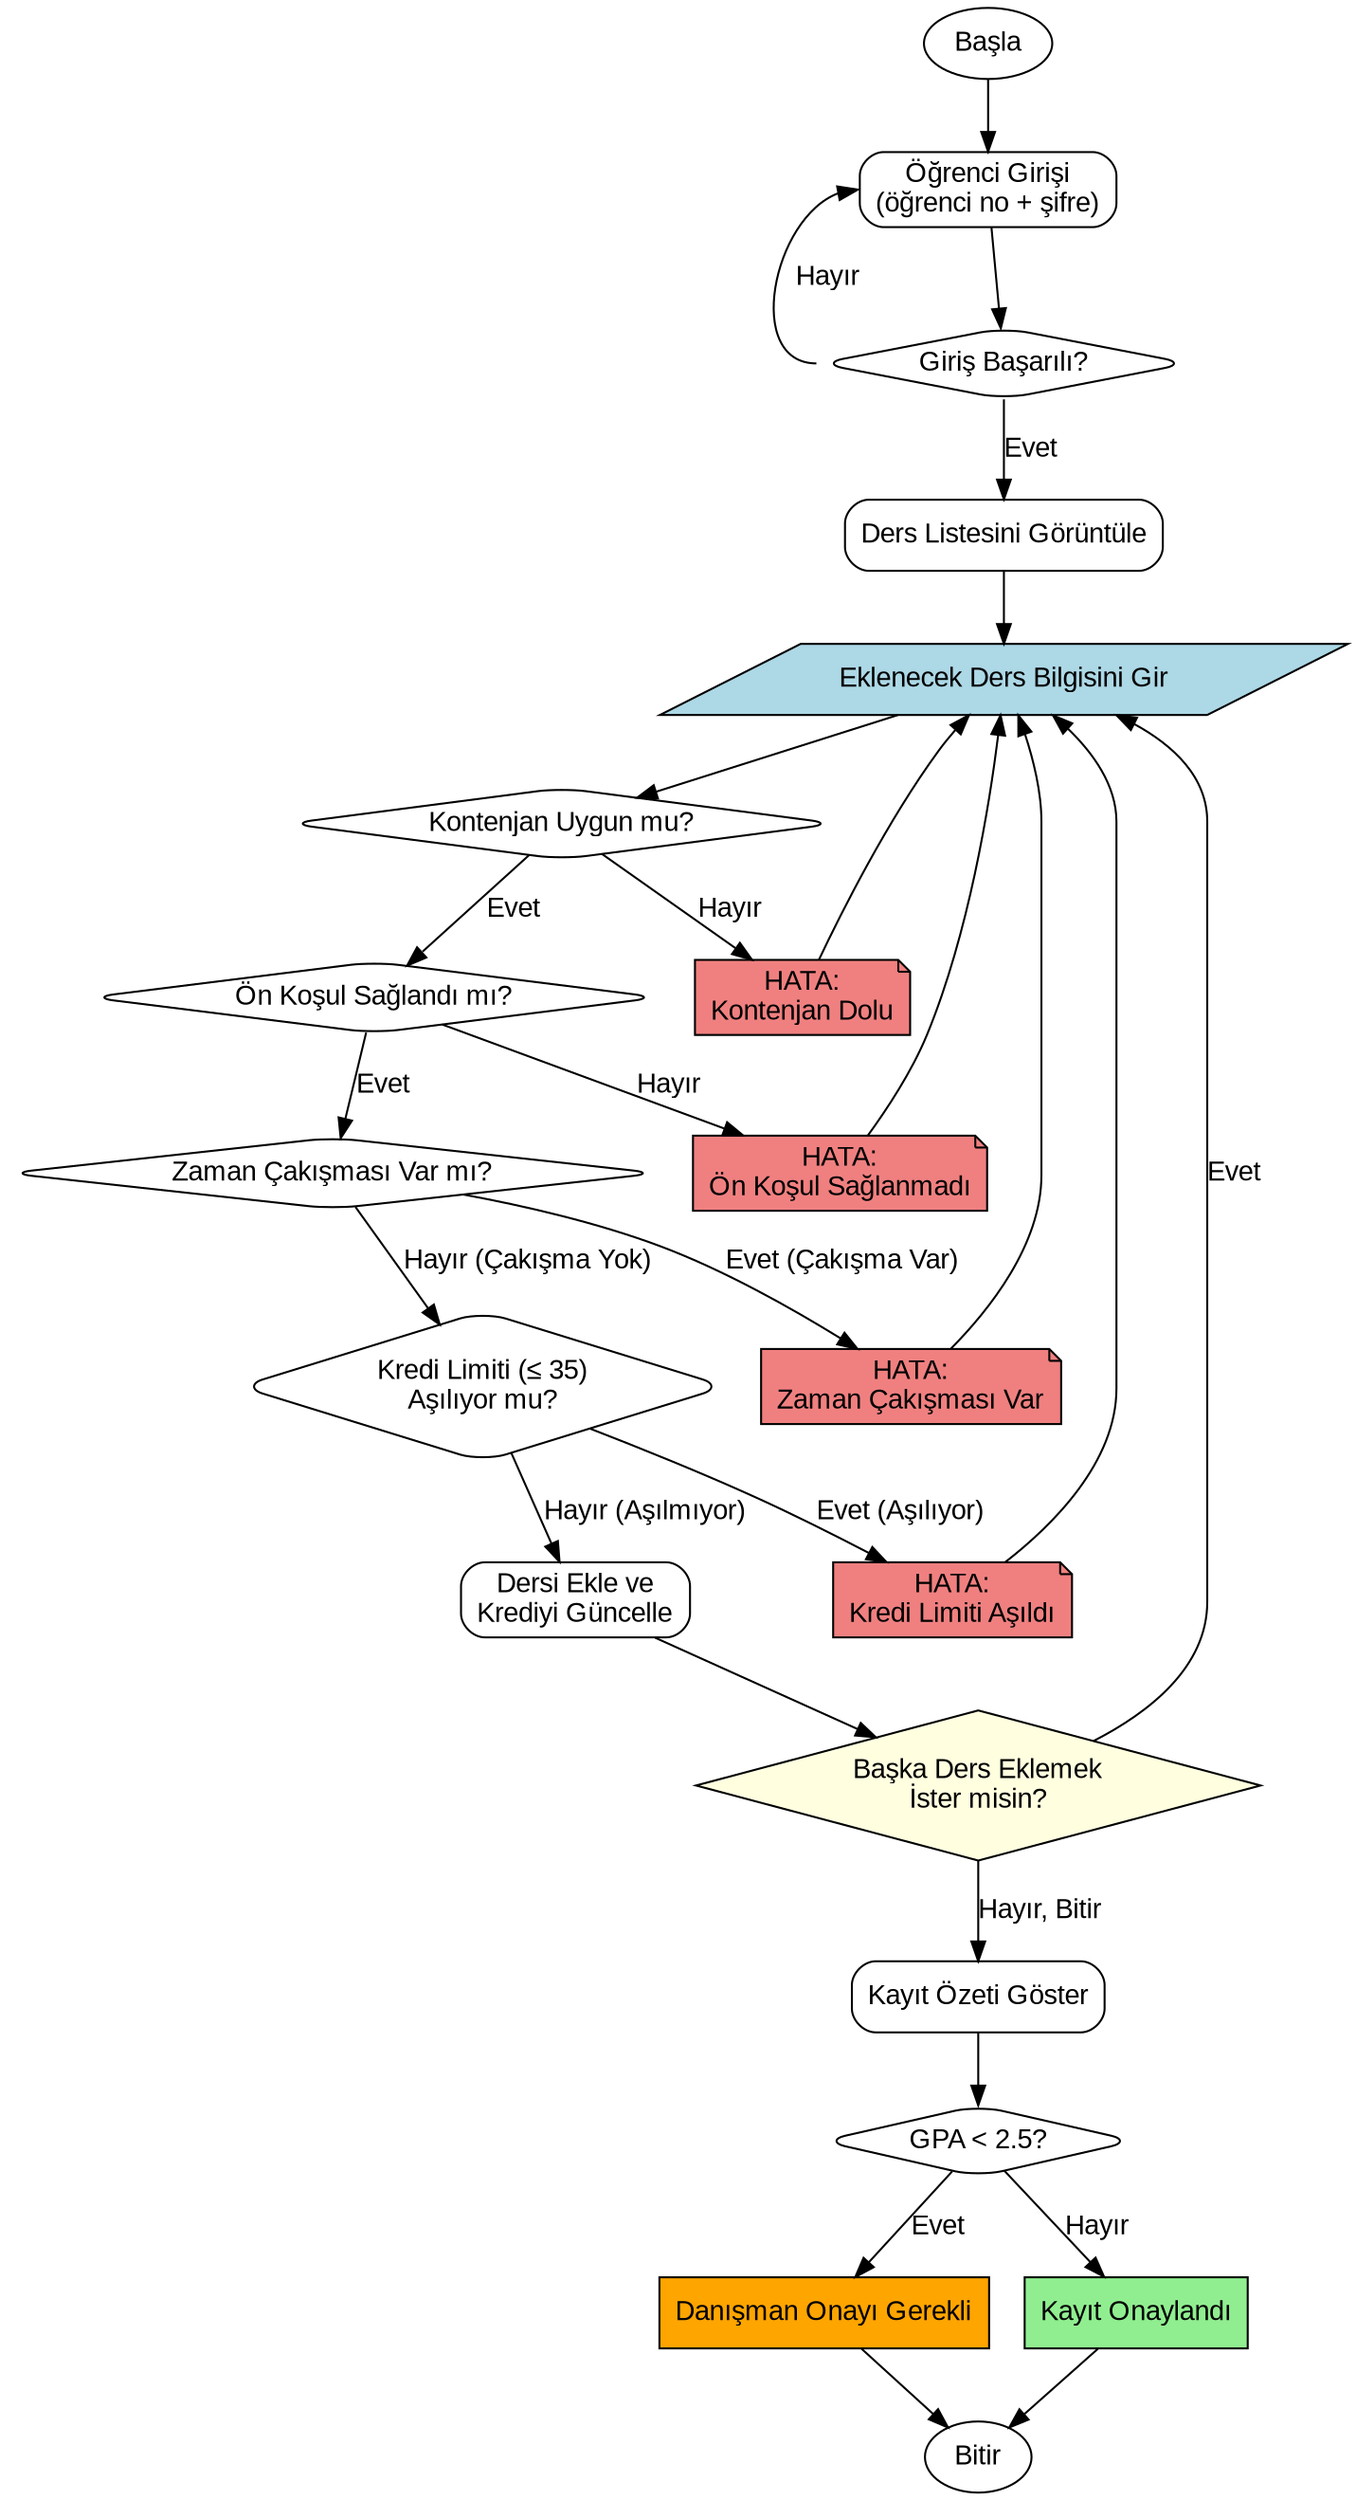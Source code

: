 digraph DersKayitSistemi {
    // Grafik ayarları
    rankdir=TB;
    node [shape = box, style = rounded, fontname="Arial"];
    edge [fontname="Arial"];

    // Düğümler (Adımlar)
    start [label="Başla", shape=ellipse];
    login [label="Öğrenci Girişi\n(öğrenci no + şifre)"];
    login_check [label="Giriş Başarılı?", shape=diamond];
    display_list [label="Ders Listesini Görüntüle"];
    
    input_course [label="Eklenecek Ders Bilgisini Gir", shape=parallelogram, style=filled, fillcolor=lightblue];
    
    // Ders Ekleme Kontrolleri
    quota_check [label="Kontenjan Uygun mu?", shape=diamond];
    prereq_check [label="Ön Koşul Sağlandı mı?", shape=diamond];
    conflict_check [label="Zaman Çakışması Var mı?", shape=diamond];
    credit_check [label="Kredi Limiti (≤ 35)\nAşılıyor mu?", shape=diamond];
    
    // Spesifik Hata Mesajları
    error_quota [label="HATA:\nKontenjan Dolu", shape=note, style=filled, fillcolor=lightcoral];
    error_prereq [label="HATA:\nÖn Koşul Sağlanmadı", shape=note, style=filled, fillcolor=lightcoral];
    error_conflict [label="HATA:\nZaman Çakışması Var", shape=note, style=filled, fillcolor=lightcoral];
    error_credit [label="HATA:\nKredi Limiti Aşıldı", shape=note, style=filled, fillcolor=lightcoral];
    
    add_course [label="Dersi Ekle ve\nKrediyi Güncelle"];
    
    // YENİ DÜĞÜM: Karar noktası artık ders eklemeden sonra.
    add_another_q [label="Başka Ders Eklemek\nİster misin?", shape=diamond, style=filled, fillcolor=lightyellow];
    
    // Kayıt Sonlandırma
    summary [label="Kayıt Özeti Göster"];
    gpa_check [label="GPA < 2.5?", shape=diamond];
    advisor_approval [label="Danışman Onayı Gerekli", style=filled, fillcolor=orange];
    confirm_registration [label="Kayıt Onaylandı", style=filled, fillcolor=lightgreen];
    end [label="Bitir", shape=ellipse];

    // Kenarlar (Akış)
    start -> login;
    login -> login_check;
    login_check:w -> login:w [label="  Hayır", headlabel=""];
    login_check -> display_list [label="Evet"];
    
    // DEĞİŞEN AKIŞ: Ders listesinden sonra doğrudan ders ekleme adımına geçilir.
    display_list -> input_course;
    
    // Ders ekleme ve kontrol akışı
    input_course -> quota_check;
    quota_check -> prereq_check [label="Evet"];
    prereq_check -> conflict_check [label="Evet"];
    conflict_check -> credit_check [label="Hayır (Çakışma Yok)"];
    credit_check -> add_course [label="Hayır (Aşılmıyor)"];
    
    // Hata akışları yine giriş ekranına döner
    quota_check -> error_quota [label="Hayır"];
    prereq_check -> error_prereq [label="Hayır"];
    conflict_check -> error_conflict [label="Evet (Çakışma Var)"];
    credit_check -> error_credit [label="Evet (Aşılıyor)"];
    
    error_quota -> input_course;
    error_prereq -> input_course;
    error_conflict -> input_course;
    error_credit -> input_course;
    
    // DEĞİŞEN AKIŞ: Ders başarıyla eklendikten sonra artık karar verilir.
    add_course -> add_another_q;
    
    // Karar düğümünün çıktıları
    add_another_q -> input_course [label="Evet"];
    add_another_q -> summary [label="Hayır, Bitir"];
    
    // Sonlandırma Akışı
    summary -> gpa_check;
    gpa_check -> advisor_approval [label="Evet"];
    gpa_check -> confirm_registration [label="Hayır"];
    
    advisor_approval -> end;
    confirm_registration -> end;
}
